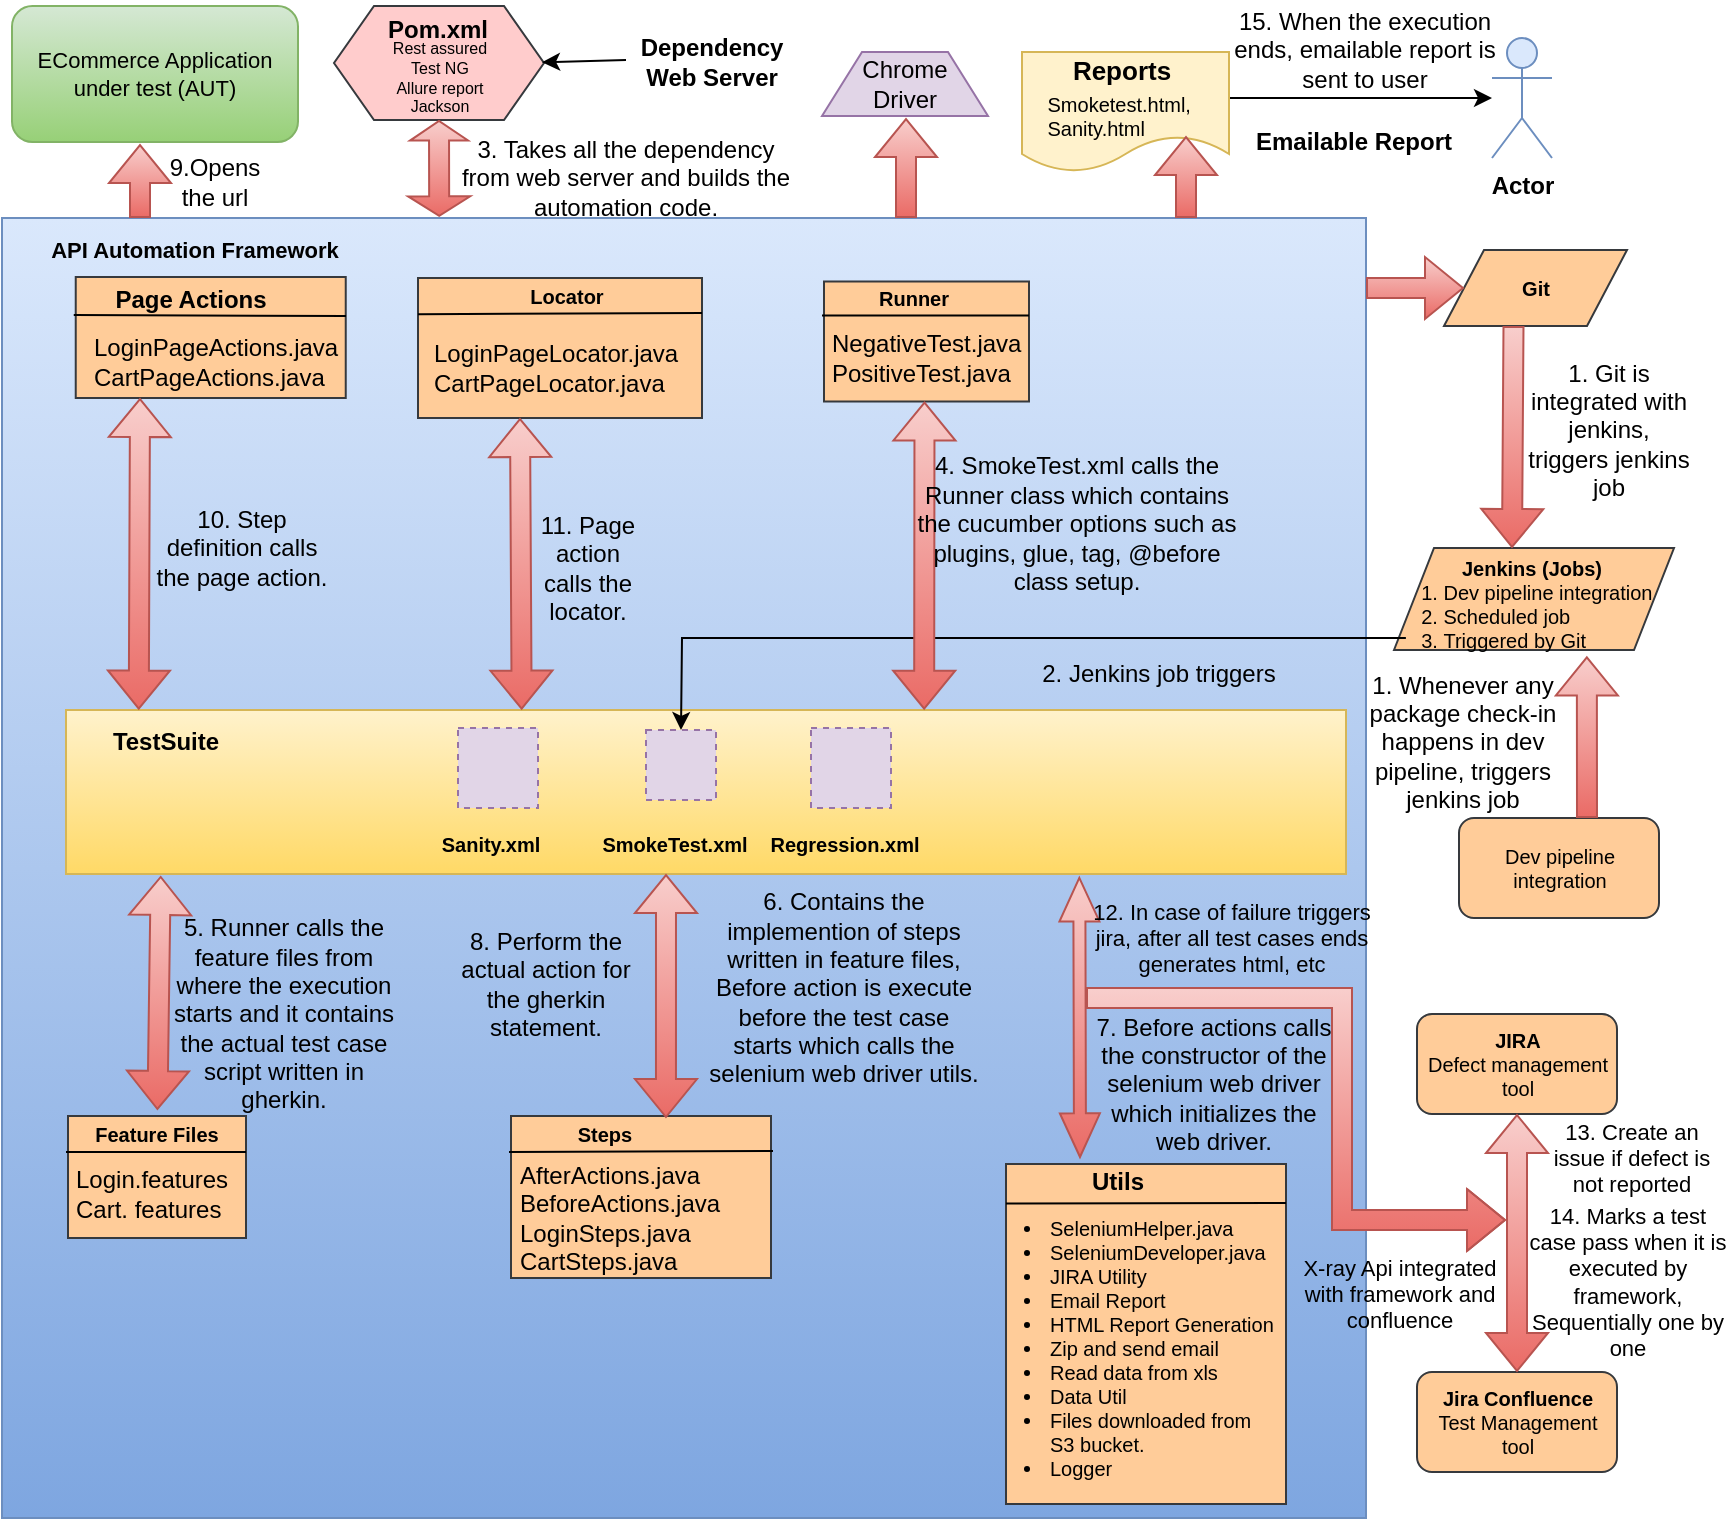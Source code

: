 <mxfile version="20.5.1" type="github"><diagram id="Etuq77uWbBSBrShYrct9" name="Page-1"><mxGraphModel dx="1038" dy="520" grid="1" gridSize="10" guides="1" tooltips="1" connect="1" arrows="1" fold="1" page="1" pageScale="1" pageWidth="850" pageHeight="1100" math="0" shadow="0"><root><mxCell id="0"/><mxCell id="1" parent="0"/><mxCell id="Tri4D_jM7X0LU5ISIof0-1" value="" style="rounded=0;whiteSpace=wrap;html=1;fillColor=#dae8fc;strokeColor=#6c8ebf;gradientColor=#7ea6e0;" parent="1" vertex="1"><mxGeometry x="8" y="120" width="682" height="650" as="geometry"/></mxCell><mxCell id="Tri4D_jM7X0LU5ISIof0-2" value="" style="rounded=0;whiteSpace=wrap;html=1;fillColor=#fff2cc;strokeColor=#d6b656;gradientColor=#ffd966;" parent="1" vertex="1"><mxGeometry x="40" y="366" width="640" height="82" as="geometry"/></mxCell><mxCell id="Tri4D_jM7X0LU5ISIof0-7" value="" style="endArrow=classic;html=1;rounded=0;" parent="1" target="Tri4D_jM7X0LU5ISIof0-29" edge="1"><mxGeometry width="50" height="50" relative="1" as="geometry"><mxPoint x="622" y="60" as="sourcePoint"/><mxPoint x="640" y="106.6" as="targetPoint"/></mxGeometry></mxCell><mxCell id="Tri4D_jM7X0LU5ISIof0-9" value="" style="shape=hexagon;perimeter=hexagonPerimeter2;whiteSpace=wrap;html=1;fixedSize=1;shadow=0;strokeColor=#36393d;fontSize=10;fillColor=#ffcccc;" parent="1" vertex="1"><mxGeometry x="174" y="14" width="105" height="57" as="geometry"/></mxCell><mxCell id="Tri4D_jM7X0LU5ISIof0-17" value="Dependency Web Server" style="text;html=1;strokeColor=none;fillColor=none;align=center;verticalAlign=middle;whiteSpace=wrap;rounded=0;dashed=1;fontStyle=1" parent="1" vertex="1"><mxGeometry x="313.5" y="27" width="97.5" height="30" as="geometry"/></mxCell><mxCell id="Tri4D_jM7X0LU5ISIof0-18" value="" style="endArrow=classic;html=1;rounded=0;" parent="1" edge="1"><mxGeometry width="50" height="50" relative="1" as="geometry"><mxPoint x="320" y="41" as="sourcePoint"/><mxPoint x="278.033" y="42.122" as="targetPoint"/></mxGeometry></mxCell><mxCell id="Tri4D_jM7X0LU5ISIof0-19" value="Pom.xml" style="text;html=1;strokeColor=none;fillColor=none;align=center;verticalAlign=middle;whiteSpace=wrap;rounded=0;dashed=1;fontStyle=1" parent="1" vertex="1"><mxGeometry x="195.5" y="11" width="60" height="30" as="geometry"/></mxCell><mxCell id="Tri4D_jM7X0LU5ISIof0-24" value="Emailable Report" style="text;html=1;strokeColor=none;fillColor=none;align=center;verticalAlign=middle;whiteSpace=wrap;rounded=0;dashed=1;fontStyle=1" parent="1" vertex="1"><mxGeometry x="618.5" y="67" width="130" height="30" as="geometry"/></mxCell><mxCell id="Tri4D_jM7X0LU5ISIof0-29" value="Actor" style="shape=umlActor;verticalLabelPosition=bottom;verticalAlign=top;html=1;outlineConnect=0;fillColor=#dae8fc;strokeColor=#6c8ebf;fontStyle=1" parent="1" vertex="1"><mxGeometry x="753" y="30" width="30" height="60" as="geometry"/></mxCell><mxCell id="Tri4D_jM7X0LU5ISIof0-33" value="Rest assured&lt;br&gt;Test NG&lt;br&gt;Allure report&lt;br&gt;Jackson" style="text;html=1;strokeColor=none;fillColor=none;align=center;verticalAlign=middle;whiteSpace=wrap;rounded=0;fontSize=8;" parent="1" vertex="1"><mxGeometry x="180.5" y="29" width="92" height="42" as="geometry"/></mxCell><mxCell id="Tri4D_jM7X0LU5ISIof0-37" value="" style="whiteSpace=wrap;html=1;aspect=fixed;dashed=1;fillColor=#e1d5e7;strokeColor=#9673a6;" parent="1" vertex="1"><mxGeometry x="236" y="375" width="40" height="40" as="geometry"/></mxCell><mxCell id="Tri4D_jM7X0LU5ISIof0-38" value="" style="whiteSpace=wrap;html=1;aspect=fixed;dashed=1;fillColor=#e1d5e7;strokeColor=#9673a6;" parent="1" vertex="1"><mxGeometry x="330" y="376" width="35" height="35" as="geometry"/></mxCell><mxCell id="Tri4D_jM7X0LU5ISIof0-39" value="" style="whiteSpace=wrap;html=1;aspect=fixed;dashed=1;fillColor=#e1d5e7;strokeColor=#9673a6;" parent="1" vertex="1"><mxGeometry x="412.5" y="375" width="40" height="40" as="geometry"/></mxCell><mxCell id="Tri4D_jM7X0LU5ISIof0-72" value="" style="shape=document;whiteSpace=wrap;html=1;boundedLbl=1;shadow=0;strokeColor=#d6b656;fontSize=8;fillColor=#fff2cc;" parent="1" vertex="1"><mxGeometry x="518" y="37" width="103.5" height="60" as="geometry"/></mxCell><mxCell id="Tri4D_jM7X0LU5ISIof0-73" value="&lt;b&gt;Reports&lt;/b&gt;&lt;br&gt;&lt;font style=&quot;font-size: 10px;&quot;&gt;Smoketest.html,&amp;nbsp;&lt;br&gt;&lt;div style=&quot;text-align: left;&quot;&gt;&lt;span style=&quot;background-color: initial;&quot;&gt;Sanity.html&lt;/span&gt;&lt;/div&gt;&lt;/font&gt;" style="text;html=1;strokeColor=none;fillColor=none;align=center;verticalAlign=middle;whiteSpace=wrap;rounded=0;shadow=0;fontSize=13;fontStyle=0" parent="1" vertex="1"><mxGeometry x="518" y="45" width="100" height="30" as="geometry"/></mxCell><mxCell id="Tri4D_jM7X0LU5ISIof0-120" value="Git" style="shape=parallelogram;perimeter=parallelogramPerimeter;whiteSpace=wrap;html=1;fixedSize=1;shadow=0;strokeColor=#36393d;fontSize=10;fillColor=#ffcc99;fontStyle=1" parent="1" vertex="1"><mxGeometry x="729" y="136" width="91.5" height="38" as="geometry"/></mxCell><mxCell id="Tri4D_jM7X0LU5ISIof0-121" value="" style="shape=parallelogram;perimeter=parallelogramPerimeter;whiteSpace=wrap;html=1;fixedSize=1;shadow=0;strokeColor=#36393d;fontSize=10;fillColor=#ffcc99;fontStyle=1" parent="1" vertex="1"><mxGeometry x="704" y="285" width="140" height="51" as="geometry"/></mxCell><mxCell id="Tri4D_jM7X0LU5ISIof0-127" value="" style="shape=flexArrow;endArrow=classic;html=1;rounded=0;fontSize=10;entryX=0;entryY=0.5;entryDx=0;entryDy=0;fillColor=#f8cecc;strokeColor=#b85450;gradientColor=#ea6b66;" parent="1" target="Tri4D_jM7X0LU5ISIof0-120" edge="1"><mxGeometry width="50" height="50" relative="1" as="geometry"><mxPoint x="690" y="155" as="sourcePoint"/><mxPoint x="770.997" y="206.128" as="targetPoint"/></mxGeometry></mxCell><mxCell id="Tri4D_jM7X0LU5ISIof0-128" value="" style="shape=flexArrow;endArrow=classic;html=1;rounded=0;fontSize=10;entryX=0.5;entryY=0;entryDx=0;entryDy=0;exitX=0.5;exitY=1;exitDx=0;exitDy=0;fillColor=#f8cecc;gradientColor=#ea6b66;strokeColor=#b85450;" parent="1" edge="1"><mxGeometry width="50" height="50" relative="1" as="geometry"><mxPoint x="763.75" y="174" as="sourcePoint"/><mxPoint x="763" y="285.0" as="targetPoint"/></mxGeometry></mxCell><mxCell id="Tri4D_jM7X0LU5ISIof0-149" value="" style="shape=flexArrow;endArrow=classic;html=1;rounded=0;fontSize=10;fillColor=#f8cecc;gradientColor=#ea6b66;strokeColor=#b85450;" parent="1" edge="1"><mxGeometry width="50" height="50" relative="1" as="geometry"><mxPoint x="600" y="120" as="sourcePoint"/><mxPoint x="600" y="79" as="targetPoint"/></mxGeometry></mxCell><mxCell id="Tri4D_jM7X0LU5ISIof0-155" value="" style="shape=flexArrow;endArrow=classic;startArrow=classic;html=1;rounded=0;fontSize=10;entryX=0.5;entryY=1;entryDx=0;entryDy=0;exitX=0.413;exitY=-0.001;exitDx=0;exitDy=0;exitPerimeter=0;fillColor=#f8cecc;gradientColor=#ea6b66;strokeColor=#b85450;endWidth=18;endSize=2.92;width=10;startSize=2.92;" parent="1" target="Tri4D_jM7X0LU5ISIof0-33" edge="1"><mxGeometry width="100" height="100" relative="1" as="geometry"><mxPoint x="226.603" y="119.43" as="sourcePoint"/><mxPoint x="437" y="180" as="targetPoint"/></mxGeometry></mxCell><mxCell id="Tri4D_jM7X0LU5ISIof0-161" value="API Automation Framework" style="text;html=1;strokeColor=none;fillColor=none;align=center;verticalAlign=middle;whiteSpace=wrap;rounded=0;shadow=0;fontSize=11;fontStyle=1" parent="1" vertex="1"><mxGeometry x="29" y="121" width="151" height="30" as="geometry"/></mxCell><mxCell id="Tri4D_jM7X0LU5ISIof0-162" value="ECommerce Application&lt;br&gt;under test (AUT)" style="rounded=1;whiteSpace=wrap;html=1;shadow=0;strokeColor=#82b366;fontSize=11;fillColor=#d5e8d4;gradientColor=#97d077;" parent="1" vertex="1"><mxGeometry x="13" y="14" width="143" height="68" as="geometry"/></mxCell><mxCell id="Tri4D_jM7X0LU5ISIof0-165" value="&lt;span style=&quot;font-size: 10px; font-weight: 700;&quot;&gt;Jenkins (Jobs)&lt;br&gt;&lt;/span&gt;" style="text;html=1;strokeColor=none;fillColor=none;align=center;verticalAlign=middle;whiteSpace=wrap;rounded=0;shadow=0;fontSize=11;" parent="1" vertex="1"><mxGeometry x="710" y="279.5" width="126" height="30" as="geometry"/></mxCell><mxCell id="Tri4D_jM7X0LU5ISIof0-179" value="Dev pipeline integration" style="rounded=1;whiteSpace=wrap;html=1;shadow=0;strokeColor=#36393d;fontSize=10;fillColor=#ffcc99;" parent="1" vertex="1"><mxGeometry x="736.5" y="420" width="100" height="50" as="geometry"/></mxCell><mxCell id="Tri4D_jM7X0LU5ISIof0-187" value="" style="shape=flexArrow;endArrow=classic;html=1;rounded=0;fontSize=11;exitX=0.5;exitY=0;exitDx=0;exitDy=0;fillColor=#f8cecc;gradientColor=#ea6b66;strokeColor=#b85450;entryX=0.662;entryY=1.174;entryDx=0;entryDy=0;entryPerimeter=0;" parent="1" edge="1"><mxGeometry width="50" height="50" relative="1" as="geometry"><mxPoint x="800.5" y="420" as="sourcePoint"/><mxPoint x="800.42" y="339.22" as="targetPoint"/></mxGeometry></mxCell><mxCell id="Tri4D_jM7X0LU5ISIof0-199" value="&lt;ol style=&quot;font-size: 10px;&quot;&gt;&lt;li style=&quot;text-align: left;&quot;&gt;&lt;span style=&quot;background-color: initial;&quot;&gt;Dev pipeline integration&lt;/span&gt;&lt;/li&gt;&lt;li style=&quot;text-align: left;&quot;&gt;&lt;span style=&quot;background-color: initial;&quot;&gt;Scheduled job&amp;nbsp;&lt;/span&gt;&lt;/li&gt;&lt;li style=&quot;text-align: left;&quot;&gt;Triggered by Git&lt;/li&gt;&lt;/ol&gt;" style="text;html=1;strokeColor=none;fillColor=none;align=center;verticalAlign=middle;whiteSpace=wrap;rounded=0;shadow=0;fontSize=11;" parent="1" vertex="1"><mxGeometry x="680.5" y="304" width="160" height="30" as="geometry"/></mxCell><mxCell id="8Tm4vTwD_QAO7IWaPmSq-34" value="" style="rounded=0;whiteSpace=wrap;html=1;fontSize=10;fillColor=#ffcc99;strokeColor=#36393d;" parent="1" vertex="1"><mxGeometry x="262.5" y="569" width="130" height="81" as="geometry"/></mxCell><mxCell id="8Tm4vTwD_QAO7IWaPmSq-37" value="" style="endArrow=none;html=1;rounded=0;fontSize=8;entryX=1;entryY=0.25;entryDx=0;entryDy=0;" parent="1" edge="1"><mxGeometry width="50" height="50" relative="1" as="geometry"><mxPoint x="261.5" y="587" as="sourcePoint"/><mxPoint x="393.5" y="586.5" as="targetPoint"/></mxGeometry></mxCell><mxCell id="8Tm4vTwD_QAO7IWaPmSq-38" value="Steps" style="text;html=1;strokeColor=none;fillColor=none;align=center;verticalAlign=middle;whiteSpace=wrap;rounded=0;shadow=0;fontSize=10;fontStyle=1" parent="1" vertex="1"><mxGeometry x="268.84" y="566" width="80.75" height="24" as="geometry"/></mxCell><mxCell id="8Tm4vTwD_QAO7IWaPmSq-47" value="AfterActions.java&lt;br&gt;BeforeActions.java&lt;br&gt;LoginSteps.java&lt;br&gt;CartSteps.java" style="text;html=1;strokeColor=none;fillColor=none;align=left;verticalAlign=middle;whiteSpace=wrap;rounded=0;" parent="1" vertex="1"><mxGeometry x="264.5" y="599" width="99" height="41" as="geometry"/></mxCell><mxCell id="8Tm4vTwD_QAO7IWaPmSq-61" value="" style="rounded=0;whiteSpace=wrap;html=1;fontSize=10;fillColor=#ffcc99;strokeColor=#36393d;" parent="1" vertex="1"><mxGeometry x="216" y="150" width="142" height="70" as="geometry"/></mxCell><mxCell id="8Tm4vTwD_QAO7IWaPmSq-62" value="" style="endArrow=none;html=1;rounded=0;fontSize=8;exitX=-0.006;exitY=0.084;exitDx=0;exitDy=0;exitPerimeter=0;entryX=1;entryY=0.25;entryDx=0;entryDy=0;" parent="1" target="8Tm4vTwD_QAO7IWaPmSq-61" edge="1"><mxGeometry width="50" height="50" relative="1" as="geometry"><mxPoint x="216.0" y="168.12" as="sourcePoint"/><mxPoint x="485" y="169" as="targetPoint"/></mxGeometry></mxCell><mxCell id="8Tm4vTwD_QAO7IWaPmSq-63" value="Locator" style="text;html=1;strokeColor=none;fillColor=none;align=center;verticalAlign=middle;whiteSpace=wrap;rounded=0;shadow=0;fontSize=10;fontStyle=1" parent="1" vertex="1"><mxGeometry x="250.34" y="147" width="80.75" height="24" as="geometry"/></mxCell><mxCell id="8Tm4vTwD_QAO7IWaPmSq-64" value="&lt;div&gt;LoginPageLocator.java&lt;/div&gt;&lt;div&gt;CartPageLocator.java&lt;/div&gt;" style="text;html=1;strokeColor=none;fillColor=none;align=left;verticalAlign=middle;whiteSpace=wrap;rounded=0;" parent="1" vertex="1"><mxGeometry x="222" y="180" width="75.5" height="30" as="geometry"/></mxCell><mxCell id="8Tm4vTwD_QAO7IWaPmSq-78" value="Sanity.xml" style="text;html=1;strokeColor=none;fillColor=none;align=center;verticalAlign=middle;whiteSpace=wrap;rounded=0;dashed=1;fontSize=10;fontStyle=1" parent="1" vertex="1"><mxGeometry x="224.5" y="418" width="55" height="30" as="geometry"/></mxCell><mxCell id="8Tm4vTwD_QAO7IWaPmSq-79" value="Regression.xml" style="text;html=1;strokeColor=none;fillColor=none;align=center;verticalAlign=middle;whiteSpace=wrap;rounded=0;dashed=1;fontSize=10;fontStyle=1" parent="1" vertex="1"><mxGeometry x="401.5" y="418" width="55" height="30" as="geometry"/></mxCell><mxCell id="8Tm4vTwD_QAO7IWaPmSq-80" value="SmokeTest.xml" style="text;html=1;strokeColor=none;fillColor=none;align=center;verticalAlign=middle;whiteSpace=wrap;rounded=0;dashed=1;fontSize=10;fontStyle=1" parent="1" vertex="1"><mxGeometry x="316.5" y="418" width="55" height="30" as="geometry"/></mxCell><mxCell id="8Tm4vTwD_QAO7IWaPmSq-91" value="&lt;div&gt;&lt;br&gt;&lt;/div&gt;" style="rounded=0;whiteSpace=wrap;html=1;fontSize=10;align=left;fillColor=#ffcc99;strokeColor=#36393d;" parent="1" vertex="1"><mxGeometry x="510" y="593" width="140" height="170" as="geometry"/></mxCell><mxCell id="8Tm4vTwD_QAO7IWaPmSq-92" value="" style="endArrow=none;html=1;rounded=0;fontSize=8;exitX=0;exitY=0.116;exitDx=0;exitDy=0;exitPerimeter=0;" parent="1" source="8Tm4vTwD_QAO7IWaPmSq-91" edge="1"><mxGeometry width="50" height="50" relative="1" as="geometry"><mxPoint x="524" y="612.5" as="sourcePoint"/><mxPoint x="650" y="612.5" as="targetPoint"/></mxGeometry></mxCell><mxCell id="8Tm4vTwD_QAO7IWaPmSq-93" value="Utils" style="text;html=1;strokeColor=none;fillColor=none;align=center;verticalAlign=middle;whiteSpace=wrap;rounded=0;shadow=0;fontSize=12;fontStyle=1" parent="1" vertex="1"><mxGeometry x="535.5" y="587" width="60" height="30" as="geometry"/></mxCell><mxCell id="8Tm4vTwD_QAO7IWaPmSq-94" value="&lt;b&gt;JIRA&lt;/b&gt;&lt;br&gt;Defect management tool" style="rounded=1;whiteSpace=wrap;html=1;shadow=0;strokeColor=#36393d;fontSize=10;fillColor=#ffcc99;" parent="1" vertex="1"><mxGeometry x="715.5" y="518" width="100" height="50" as="geometry"/></mxCell><mxCell id="8Tm4vTwD_QAO7IWaPmSq-95" value="&lt;b&gt;Jira Confluence&lt;/b&gt;&lt;br&gt;Test Management tool" style="rounded=1;whiteSpace=wrap;html=1;shadow=0;strokeColor=#36393d;fontSize=10;fillColor=#ffcc99;" parent="1" vertex="1"><mxGeometry x="715.5" y="697" width="100" height="50" as="geometry"/></mxCell><mxCell id="8Tm4vTwD_QAO7IWaPmSq-96" value="" style="shape=flexArrow;endArrow=classic;startArrow=classic;html=1;rounded=0;fontSize=10;width=6;endSize=6.94;startWidth=13;startSize=6.94;endWidth=13;fillColor=#f8cecc;strokeColor=#b85450;gradientColor=#ea6b66;entryX=0.793;entryY=1.017;entryDx=0;entryDy=0;entryPerimeter=0;" parent="1" edge="1"><mxGeometry width="100" height="100" relative="1" as="geometry"><mxPoint x="547" y="590" as="sourcePoint"/><mxPoint x="546.66" y="449.394" as="targetPoint"/></mxGeometry></mxCell><mxCell id="8Tm4vTwD_QAO7IWaPmSq-97" value="" style="shape=flexArrow;endArrow=classic;startArrow=classic;html=1;rounded=0;fontSize=11;exitX=0.5;exitY=0;exitDx=0;exitDy=0;fillColor=#f8cecc;gradientColor=#ea6b66;strokeColor=#b85450;" parent="1" source="8Tm4vTwD_QAO7IWaPmSq-95" target="8Tm4vTwD_QAO7IWaPmSq-94" edge="1"><mxGeometry width="100" height="100" relative="1" as="geometry"><mxPoint x="464" y="527" as="sourcePoint"/><mxPoint x="564" y="427" as="targetPoint"/></mxGeometry></mxCell><mxCell id="8Tm4vTwD_QAO7IWaPmSq-98" value="" style="shape=flexArrow;endArrow=classic;html=1;rounded=0;fontSize=11;fillColor=#f8cecc;gradientColor=#ea6b66;strokeColor=#b85450;" parent="1" edge="1"><mxGeometry width="50" height="50" relative="1" as="geometry"><mxPoint x="550" y="510" as="sourcePoint"/><mxPoint x="760" y="621" as="targetPoint"/><Array as="points"><mxPoint x="678" y="510"/><mxPoint x="678" y="621"/></Array></mxGeometry></mxCell><mxCell id="8Tm4vTwD_QAO7IWaPmSq-99" value="12. In case of failure triggers jira, after all test cases ends generates html, etc" style="text;html=1;strokeColor=none;fillColor=none;align=center;verticalAlign=middle;whiteSpace=wrap;rounded=0;shadow=0;fontSize=11;" parent="1" vertex="1"><mxGeometry x="548.25" y="455" width="149.75" height="49" as="geometry"/></mxCell><mxCell id="8Tm4vTwD_QAO7IWaPmSq-100" value="X-ray Api integrated with framework and confluence" style="text;html=1;strokeColor=none;fillColor=none;align=center;verticalAlign=middle;whiteSpace=wrap;rounded=0;shadow=0;fontSize=11;" parent="1" vertex="1"><mxGeometry x="647" y="643" width="120" height="30" as="geometry"/></mxCell><mxCell id="8Tm4vTwD_QAO7IWaPmSq-101" value="&lt;ul style=&quot;text-align: left;&quot;&gt;&lt;li style=&quot;font-size: 10px;&quot;&gt;SeleniumHelper.java&lt;/li&gt;&lt;li style=&quot;font-size: 10px;&quot;&gt;SeleniumDeveloper.java&lt;/li&gt;&lt;li style=&quot;font-size: 10px;&quot;&gt;JIRA Utility&lt;/li&gt;&lt;li style=&quot;font-size: 10px;&quot;&gt;Email Report&lt;/li&gt;&lt;li style=&quot;font-size: 10px;&quot;&gt;HTML Report Generation&lt;/li&gt;&lt;li style=&quot;font-size: 10px;&quot;&gt;Zip and send email&lt;/li&gt;&lt;li style=&quot;font-size: 10px;&quot;&gt;Read data from xls&lt;/li&gt;&lt;li style=&quot;font-size: 10px;&quot;&gt;Data Util&lt;/li&gt;&lt;li style=&quot;font-size: 10px;&quot;&gt;Files downloaded from S3 bucket.&lt;/li&gt;&lt;li style=&quot;font-size: 10px;&quot;&gt;Logger&lt;/li&gt;&lt;/ul&gt;" style="text;html=1;strokeColor=none;fillColor=none;align=center;verticalAlign=middle;whiteSpace=wrap;rounded=0;" parent="1" vertex="1"><mxGeometry x="491" y="670" width="154" height="30" as="geometry"/></mxCell><mxCell id="8Tm4vTwD_QAO7IWaPmSq-102" value="13. Create an issue if defect is not reported" style="text;html=1;strokeColor=none;fillColor=none;align=center;verticalAlign=middle;whiteSpace=wrap;rounded=0;shadow=0;fontSize=11;" parent="1" vertex="1"><mxGeometry x="775.25" y="575" width="96" height="30" as="geometry"/></mxCell><mxCell id="8Tm4vTwD_QAO7IWaPmSq-103" value="14. Marks a test case pass when it is executed by framework, Sequentially one by one" style="text;html=1;strokeColor=none;fillColor=none;align=center;verticalAlign=middle;whiteSpace=wrap;rounded=0;shadow=0;fontSize=11;" parent="1" vertex="1"><mxGeometry x="768" y="637" width="106" height="30" as="geometry"/></mxCell><mxCell id="8Tm4vTwD_QAO7IWaPmSq-109" value="&lt;div&gt;&lt;br&gt;&lt;/div&gt;" style="rounded=0;whiteSpace=wrap;html=1;fontSize=10;align=left;fillColor=#ffcc99;strokeColor=#36393d;" parent="1" vertex="1"><mxGeometry x="44.87" y="149.5" width="135" height="60.5" as="geometry"/></mxCell><mxCell id="8Tm4vTwD_QAO7IWaPmSq-110" value="" style="endArrow=none;html=1;rounded=0;fontSize=8;exitX=0;exitY=0.25;exitDx=0;exitDy=0;" parent="1" edge="1"><mxGeometry width="50" height="50" relative="1" as="geometry"><mxPoint x="43.87" y="168.5" as="sourcePoint"/><mxPoint x="180" y="169" as="targetPoint"/></mxGeometry></mxCell><mxCell id="8Tm4vTwD_QAO7IWaPmSq-111" value="Page Actions" style="text;html=1;strokeColor=none;fillColor=none;align=center;verticalAlign=middle;whiteSpace=wrap;rounded=0;shadow=0;fontSize=12;fontStyle=1" parent="1" vertex="1"><mxGeometry x="55.37" y="145.5" width="94.63" height="30" as="geometry"/></mxCell><mxCell id="8Tm4vTwD_QAO7IWaPmSq-112" value="&lt;div&gt;LoginPageActions.java&lt;/div&gt;&lt;div&gt;CartPageActions.java&lt;/div&gt;" style="text;html=1;strokeColor=none;fillColor=none;align=left;verticalAlign=middle;whiteSpace=wrap;rounded=0;" parent="1" vertex="1"><mxGeometry x="51.87" y="176.5" width="123" height="30" as="geometry"/></mxCell><mxCell id="8Tm4vTwD_QAO7IWaPmSq-124" value="&lt;div&gt;1. Git is integrated with jenkins, triggers jenkins job&lt;/div&gt;" style="text;html=1;strokeColor=none;fillColor=none;align=center;verticalAlign=middle;whiteSpace=wrap;rounded=0;" parent="1" vertex="1"><mxGeometry x="769.25" y="211" width="84.75" height="30" as="geometry"/></mxCell><mxCell id="8Tm4vTwD_QAO7IWaPmSq-125" value="1. Whenever any package check-in happens in dev pipeline, triggers jenkins job" style="text;html=1;strokeColor=none;fillColor=none;align=center;verticalAlign=middle;whiteSpace=wrap;rounded=0;" parent="1" vertex="1"><mxGeometry x="677.5" y="367" width="120.5" height="30" as="geometry"/></mxCell><mxCell id="8Tm4vTwD_QAO7IWaPmSq-126" value="2. Jenkins job triggers" style="text;html=1;strokeColor=none;fillColor=none;align=center;verticalAlign=middle;whiteSpace=wrap;rounded=0;" parent="1" vertex="1"><mxGeometry x="468.5" y="333" width="234.75" height="30" as="geometry"/></mxCell><mxCell id="8Tm4vTwD_QAO7IWaPmSq-128" value="3. Takes all the dependency from web server and builds the automation code." style="text;html=1;strokeColor=none;fillColor=none;align=center;verticalAlign=middle;whiteSpace=wrap;rounded=0;" parent="1" vertex="1"><mxGeometry x="233" y="85" width="174" height="30" as="geometry"/></mxCell><mxCell id="8Tm4vTwD_QAO7IWaPmSq-134" value="" style="endArrow=classic;html=1;rounded=0;exitX=0.184;exitY=0.867;exitDx=0;exitDy=0;exitPerimeter=0;entryX=0.5;entryY=0;entryDx=0;entryDy=0;" parent="1" source="Tri4D_jM7X0LU5ISIof0-199" target="Tri4D_jM7X0LU5ISIof0-38" edge="1"><mxGeometry width="50" height="50" relative="1" as="geometry"><mxPoint x="390" y="230" as="sourcePoint"/><mxPoint x="480" y="370" as="targetPoint"/><Array as="points"><mxPoint x="348" y="330"/></Array></mxGeometry></mxCell><mxCell id="8Tm4vTwD_QAO7IWaPmSq-159" value="15. When the execution ends, emailable report is sent to user" style="text;html=1;strokeColor=none;fillColor=none;align=center;verticalAlign=middle;whiteSpace=wrap;rounded=0;" parent="1" vertex="1"><mxGeometry x="618.5" y="21" width="141.25" height="30" as="geometry"/></mxCell><mxCell id="oY73CXeCoKqSPhlj7yK5-1" value="&lt;b&gt;TestSuite&lt;/b&gt;" style="text;html=1;strokeColor=none;fillColor=none;align=center;verticalAlign=middle;whiteSpace=wrap;rounded=0;" parent="1" vertex="1"><mxGeometry x="60" y="367" width="60" height="30" as="geometry"/></mxCell><mxCell id="oY73CXeCoKqSPhlj7yK5-2" value="" style="shape=flexArrow;endArrow=classic;html=1;rounded=0;fontSize=10;fillColor=#f8cecc;gradientColor=#ea6b66;strokeColor=#b85450;" parent="1" edge="1"><mxGeometry width="50" height="50" relative="1" as="geometry"><mxPoint x="77" y="120" as="sourcePoint"/><mxPoint x="77" y="83" as="targetPoint"/></mxGeometry></mxCell><mxCell id="oY73CXeCoKqSPhlj7yK5-3" value="9.Opens the url" style="text;html=1;strokeColor=none;fillColor=none;align=center;verticalAlign=middle;whiteSpace=wrap;rounded=0;" parent="1" vertex="1"><mxGeometry x="86.37" y="87" width="56.63" height="30" as="geometry"/></mxCell><mxCell id="oY73CXeCoKqSPhlj7yK5-4" value="" style="rounded=0;whiteSpace=wrap;html=1;fontSize=10;fillColor=#ffcc99;strokeColor=#36393d;" parent="1" vertex="1"><mxGeometry x="41" y="569" width="89" height="61" as="geometry"/></mxCell><mxCell id="oY73CXeCoKqSPhlj7yK5-5" value="" style="endArrow=none;html=1;rounded=0;fontSize=8;" parent="1" edge="1"><mxGeometry width="50" height="50" relative="1" as="geometry"><mxPoint x="40" y="587" as="sourcePoint"/><mxPoint x="130" y="587" as="targetPoint"/></mxGeometry></mxCell><mxCell id="oY73CXeCoKqSPhlj7yK5-6" value="Feature Files" style="text;html=1;strokeColor=none;fillColor=none;align=center;verticalAlign=middle;whiteSpace=wrap;rounded=0;shadow=0;fontSize=10;fontStyle=1" parent="1" vertex="1"><mxGeometry x="45.34" y="566" width="80.75" height="24" as="geometry"/></mxCell><mxCell id="oY73CXeCoKqSPhlj7yK5-7" value="&lt;div&gt;Login.features&lt;/div&gt;&lt;div&gt;Cart. features&lt;/div&gt;" style="text;html=1;strokeColor=none;fillColor=none;align=left;verticalAlign=middle;whiteSpace=wrap;rounded=0;" parent="1" vertex="1"><mxGeometry x="43" y="593" width="75.5" height="30" as="geometry"/></mxCell><mxCell id="oY73CXeCoKqSPhlj7yK5-8" value="" style="rounded=0;whiteSpace=wrap;html=1;fontSize=10;fillColor=#ffcc99;strokeColor=#36393d;" parent="1" vertex="1"><mxGeometry x="419" y="151.75" width="102.5" height="60" as="geometry"/></mxCell><mxCell id="oY73CXeCoKqSPhlj7yK5-9" value="" style="endArrow=none;html=1;rounded=0;fontSize=8;" parent="1" edge="1"><mxGeometry width="50" height="50" relative="1" as="geometry"><mxPoint x="418" y="168.75" as="sourcePoint"/><mxPoint x="521.5" y="168.75" as="targetPoint"/></mxGeometry></mxCell><mxCell id="oY73CXeCoKqSPhlj7yK5-10" value="Runner" style="text;html=1;strokeColor=none;fillColor=none;align=center;verticalAlign=middle;whiteSpace=wrap;rounded=0;shadow=0;fontSize=10;fontStyle=1" parent="1" vertex="1"><mxGeometry x="425.93" y="147.75" width="75.57" height="24" as="geometry"/></mxCell><mxCell id="oY73CXeCoKqSPhlj7yK5-11" value="&lt;div&gt;NegativeTest.java&lt;/div&gt;&lt;div&gt;PositiveTest.java&lt;/div&gt;" style="text;html=1;strokeColor=none;fillColor=none;align=left;verticalAlign=middle;whiteSpace=wrap;rounded=0;" parent="1" vertex="1"><mxGeometry x="421" y="174.75" width="75.5" height="30" as="geometry"/></mxCell><mxCell id="oY73CXeCoKqSPhlj7yK5-12" value="Chrome&lt;br&gt;Driver" style="shape=trapezoid;perimeter=trapezoidPerimeter;whiteSpace=wrap;html=1;fixedSize=1;fillColor=#e1d5e7;strokeColor=#9673a6;" parent="1" vertex="1"><mxGeometry x="418" y="37" width="83" height="32" as="geometry"/></mxCell><mxCell id="oY73CXeCoKqSPhlj7yK5-13" value="" style="shape=flexArrow;endArrow=classic;html=1;rounded=0;fontSize=10;fillColor=#f8cecc;gradientColor=#ea6b66;strokeColor=#b85450;" parent="1" edge="1"><mxGeometry width="50" height="50" relative="1" as="geometry"><mxPoint x="460" y="120" as="sourcePoint"/><mxPoint x="460" y="70" as="targetPoint"/></mxGeometry></mxCell><mxCell id="oY73CXeCoKqSPhlj7yK5-19" value="" style="shape=flexArrow;endArrow=classic;startArrow=classic;html=1;rounded=0;entryX=0.5;entryY=1;entryDx=0;entryDy=0;exitX=0.356;exitY=-0.002;exitDx=0;exitDy=0;exitPerimeter=0;fillColor=#f8cecc;strokeColor=#b85450;gradientColor=#ea6b66;" parent="1" source="Tri4D_jM7X0LU5ISIof0-2" edge="1"><mxGeometry width="100" height="100" relative="1" as="geometry"><mxPoint x="290.72" y="365.836" as="sourcePoint"/><mxPoint x="267" y="220" as="targetPoint"/></mxGeometry></mxCell><mxCell id="oY73CXeCoKqSPhlj7yK5-20" value="" style="shape=flexArrow;endArrow=classic;startArrow=classic;html=1;rounded=0;exitX=0.873;exitY=-0.04;exitDx=0;exitDy=0;exitPerimeter=0;fillColor=#f8cecc;strokeColor=#b85450;gradientColor=#ea6b66;" parent="1" edge="1"><mxGeometry width="100" height="100" relative="1" as="geometry"><mxPoint x="76.38" y="365.8" as="sourcePoint"/><mxPoint x="77" y="210" as="targetPoint"/></mxGeometry></mxCell><mxCell id="oY73CXeCoKqSPhlj7yK5-21" value="" style="shape=flexArrow;endArrow=classic;startArrow=classic;html=1;rounded=0;entryX=0.074;entryY=1.012;entryDx=0;entryDy=0;entryPerimeter=0;exitX=0.5;exitY=0;exitDx=0;exitDy=0;fillColor=#f8cecc;strokeColor=#b85450;gradientColor=#ea6b66;" parent="1" source="oY73CXeCoKqSPhlj7yK5-6" target="Tri4D_jM7X0LU5ISIof0-2" edge="1"><mxGeometry width="100" height="100" relative="1" as="geometry"><mxPoint x="280" y="600" as="sourcePoint"/><mxPoint x="380" y="500" as="targetPoint"/></mxGeometry></mxCell><mxCell id="oY73CXeCoKqSPhlj7yK5-22" value="" style="shape=flexArrow;endArrow=classic;startArrow=classic;html=1;rounded=0;entryX=0.5;entryY=1;entryDx=0;entryDy=0;exitX=0.881;exitY=0.167;exitDx=0;exitDy=0;exitPerimeter=0;fillColor=#f8cecc;gradientColor=#ea6b66;strokeColor=#b85450;" parent="1" source="8Tm4vTwD_QAO7IWaPmSq-38" edge="1"><mxGeometry width="100" height="100" relative="1" as="geometry"><mxPoint x="368" y="600" as="sourcePoint"/><mxPoint x="340" y="448" as="targetPoint"/></mxGeometry></mxCell><mxCell id="oY73CXeCoKqSPhlj7yK5-23" value="" style="shape=flexArrow;endArrow=classic;startArrow=classic;html=1;rounded=0;entryX=0.5;entryY=1;entryDx=0;entryDy=0;fillColor=#f8cecc;gradientColor=#ea6b66;strokeColor=#b85450;exitX=0.672;exitY=-0.002;exitDx=0;exitDy=0;exitPerimeter=0;" parent="1" edge="1"><mxGeometry width="100" height="100" relative="1" as="geometry"><mxPoint x="469.08" y="365.836" as="sourcePoint"/><mxPoint x="469.25" y="211.75" as="targetPoint"/></mxGeometry></mxCell><mxCell id="oY73CXeCoKqSPhlj7yK5-24" value="&lt;div&gt;4. SmokeTest.xml calls the Runner class which contains the cucumber options such as plugins, glue, tag, @before class setup.&lt;/div&gt;&lt;div&gt;&lt;br&gt;&lt;/div&gt;" style="text;html=1;strokeColor=none;fillColor=none;align=center;verticalAlign=middle;whiteSpace=wrap;rounded=0;" parent="1" vertex="1"><mxGeometry x="461.79" y="265" width="167.41" height="30" as="geometry"/></mxCell><mxCell id="oY73CXeCoKqSPhlj7yK5-25" value="5. Runner calls the feature files from where the execution starts and it contains the actual test case script written in gherkin." style="text;html=1;strokeColor=none;fillColor=none;align=center;verticalAlign=middle;whiteSpace=wrap;rounded=0;" parent="1" vertex="1"><mxGeometry x="90" y="503" width="117.63" height="30" as="geometry"/></mxCell><mxCell id="oY73CXeCoKqSPhlj7yK5-26" value="6. Contains the implemention of steps written in feature files, Before action is execute before the test case starts which calls the selenium web driver utils." style="text;html=1;strokeColor=none;fillColor=none;align=center;verticalAlign=middle;whiteSpace=wrap;rounded=0;" parent="1" vertex="1"><mxGeometry x="359" y="490" width="140" height="30" as="geometry"/></mxCell><mxCell id="oY73CXeCoKqSPhlj7yK5-27" value="7. Before actions calls the constructor of the selenium web driver which initializes the web driver." style="text;html=1;strokeColor=none;fillColor=none;align=center;verticalAlign=middle;whiteSpace=wrap;rounded=0;" parent="1" vertex="1"><mxGeometry x="551.41" y="538" width="126.09" height="30" as="geometry"/></mxCell><mxCell id="oY73CXeCoKqSPhlj7yK5-28" value="8. Perform the actual action for the gherkin statement." style="text;html=1;strokeColor=none;fillColor=none;align=center;verticalAlign=middle;whiteSpace=wrap;rounded=0;" parent="1" vertex="1"><mxGeometry x="230" y="488" width="100" height="30" as="geometry"/></mxCell><mxCell id="oY73CXeCoKqSPhlj7yK5-29" value="10. Step definition calls the page action." style="text;html=1;strokeColor=none;fillColor=none;align=center;verticalAlign=middle;whiteSpace=wrap;rounded=0;" parent="1" vertex="1"><mxGeometry x="83" y="270" width="90" height="30" as="geometry"/></mxCell><mxCell id="oY73CXeCoKqSPhlj7yK5-30" value="11. Page action calls the locator." style="text;html=1;strokeColor=none;fillColor=none;align=center;verticalAlign=middle;whiteSpace=wrap;rounded=0;" parent="1" vertex="1"><mxGeometry x="271.09" y="279.5" width="60" height="30" as="geometry"/></mxCell></root></mxGraphModel></diagram></mxfile>